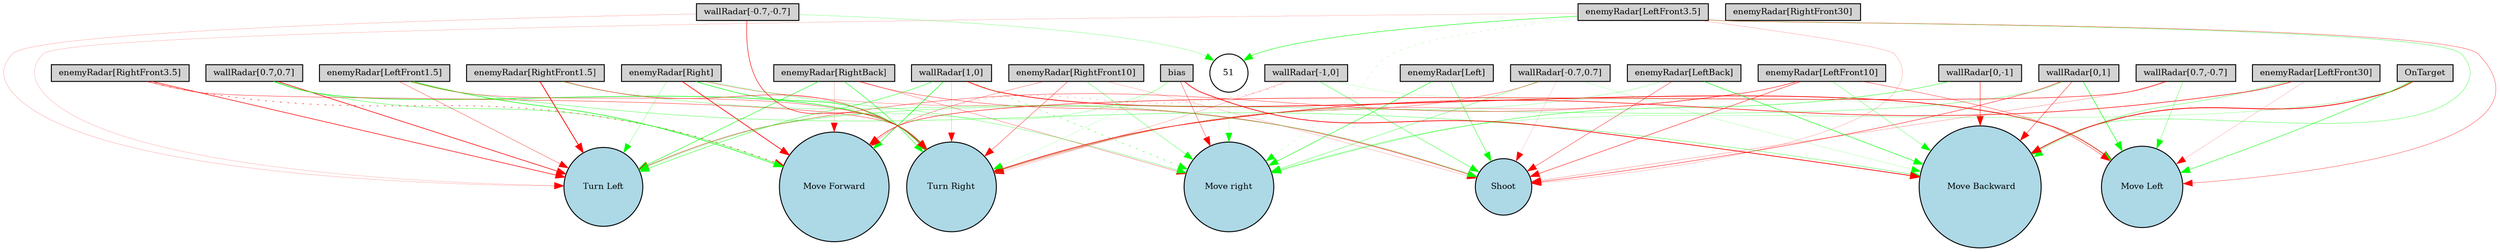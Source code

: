 digraph {
	node [fontsize=9 height=0.2 shape=circle width=0.2]
	"wallRadar[1,0]" [fillcolor=lightgray shape=box style=filled]
	"wallRadar[0,1]" [fillcolor=lightgray shape=box style=filled]
	"wallRadar[-1,0]" [fillcolor=lightgray shape=box style=filled]
	"wallRadar[0,-1]" [fillcolor=lightgray shape=box style=filled]
	"wallRadar[0.7,0.7]" [fillcolor=lightgray shape=box style=filled]
	"wallRadar[-0.7,0.7]" [fillcolor=lightgray shape=box style=filled]
	"wallRadar[-0.7,-0.7]" [fillcolor=lightgray shape=box style=filled]
	"wallRadar[0.7,-0.7]" [fillcolor=lightgray shape=box style=filled]
	"enemyRadar[RightBack]" [fillcolor=lightgray shape=box style=filled]
	"enemyRadar[LeftBack]" [fillcolor=lightgray shape=box style=filled]
	"enemyRadar[Right]" [fillcolor=lightgray shape=box style=filled]
	"enemyRadar[Left]" [fillcolor=lightgray shape=box style=filled]
	"enemyRadar[RightFront30]" [fillcolor=lightgray shape=box style=filled]
	"enemyRadar[LeftFront30]" [fillcolor=lightgray shape=box style=filled]
	"enemyRadar[RightFront10]" [fillcolor=lightgray shape=box style=filled]
	"enemyRadar[LeftFront10]" [fillcolor=lightgray shape=box style=filled]
	"enemyRadar[RightFront3.5]" [fillcolor=lightgray shape=box style=filled]
	"enemyRadar[LeftFront3.5]" [fillcolor=lightgray shape=box style=filled]
	"enemyRadar[RightFront1.5]" [fillcolor=lightgray shape=box style=filled]
	"enemyRadar[LeftFront1.5]" [fillcolor=lightgray shape=box style=filled]
	OnTarget [fillcolor=lightgray shape=box style=filled]
	bias [fillcolor=lightgray shape=box style=filled]
	Shoot [fillcolor=lightblue style=filled]
	"Move Forward" [fillcolor=lightblue style=filled]
	" Move Backward" [fillcolor=lightblue style=filled]
	"Move Left" [fillcolor=lightblue style=filled]
	"Move right" [fillcolor=lightblue style=filled]
	"Turn Left" [fillcolor=lightblue style=filled]
	"Turn Right" [fillcolor=lightblue style=filled]
	51 [fillcolor=white style=filled]
	"enemyRadar[RightBack]" -> Shoot [color=red penwidth=0.36210911253464306 style=solid]
	"wallRadar[0.7,-0.7]" -> "Move Left" [color=green penwidth=0.29902450951005666 style=solid]
	"wallRadar[-1,0]" -> "Move Left" [color=green penwidth=0.11041669766255383 style=solid]
	"enemyRadar[RightBack]" -> "Turn Left" [color=green penwidth=0.4912474636655124 style=solid]
	OnTarget -> "Move Left" [color=green penwidth=0.46795417508514603 style=solid]
	"enemyRadar[LeftFront3.5]" -> " Move Backward" [color=green penwidth=0.30645663173742366 style=solid]
	"enemyRadar[LeftFront10]" -> "Move Left" [color=red penwidth=0.3421420052608868 style=solid]
	"wallRadar[0,-1]" -> " Move Backward" [color=red penwidth=0.4541552259392707 style=solid]
	"enemyRadar[Right]" -> "Move right" [color=green penwidth=0.2639935809980013 style=solid]
	"enemyRadar[Right]" -> "Turn Right" [color=green penwidth=0.5758484973197856 style=solid]
	"wallRadar[-1,0]" -> Shoot [color=green penwidth=0.36836367058984754 style=solid]
	"wallRadar[-0.7,0.7]" -> Shoot [color=red penwidth=0.11292072094616869 style=solid]
	"enemyRadar[LeftFront3.5]" -> "Move right" [color=green penwidth=0.17713395958343472 style=dotted]
	"wallRadar[0.7,-0.7]" -> Shoot [color=red penwidth=0.19925035876387492 style=solid]
	"wallRadar[1,0]" -> "Turn Right" [color=red penwidth=0.14070699363958605 style=solid]
	"enemyRadar[RightBack]" -> "Move right" [color=red penwidth=0.2513790314072514 style=solid]
	"enemyRadar[RightFront3.5]" -> "Move Forward" [color=red penwidth=0.48890906911043697 style=dotted]
	"enemyRadar[Left]" -> Shoot [color=green penwidth=0.4079038733387912 style=solid]
	"enemyRadar[LeftFront30]" -> " Move Backward" [color=green penwidth=0.3057223209683265 style=solid]
	"wallRadar[1,0]" -> "Turn Left" [color=green penwidth=0.40370510196102327 style=solid]
	"wallRadar[1,0]" -> "Move right" [color=green penwidth=0.4218127639857936 style=dotted]
	"enemyRadar[RightFront3.5]" -> "Turn Left" [color=red penwidth=0.6190832214369436 style=solid]
	"enemyRadar[RightFront1.5]" -> "Turn Left" [color=red penwidth=0.8294254891107883 style=solid]
	"enemyRadar[LeftFront3.5]" -> "Move Left" [color=red penwidth=0.3092797924941595 style=solid]
	"enemyRadar[LeftFront1.5]" -> "Turn Right" [color=red penwidth=0.319147096028902 style=solid]
	"enemyRadar[RightFront10]" -> "Turn Right" [color=red penwidth=0.34076617253040753 style=solid]
	"wallRadar[-0.7,0.7]" -> " Move Backward" [color=green penwidth=0.1349254917364849 style=solid]
	"enemyRadar[RightBack]" -> "Move Forward" [color=red penwidth=0.15744206500399882 style=solid]
	"enemyRadar[RightFront1.5]" -> "Turn Right" [color=red penwidth=0.4119382098342579 style=solid]
	"enemyRadar[LeftFront1.5]" -> " Move Backward" [color=green penwidth=0.31561094309869886 style=solid]
	bias -> "Turn Right" [color=green penwidth=0.10273250929900418 style=solid]
	"enemyRadar[RightFront10]" -> Shoot [color=red penwidth=0.15490664685184177 style=solid]
	"enemyRadar[RightFront3.5]" -> "Turn Right" [color=red penwidth=0.36693159694642663 style=solid]
	"wallRadar[0.7,0.7]" -> "Move Forward" [color=green penwidth=0.34753321126161385 style=solid]
	"wallRadar[-0.7,0.7]" -> "Move right" [color=green penwidth=0.29924875484482133 style=solid]
	"enemyRadar[LeftFront10]" -> " Move Backward" [color=green penwidth=0.2663267130483077 style=solid]
	"enemyRadar[LeftBack]" -> Shoot [color=red penwidth=0.35201073339418876 style=solid]
	"enemyRadar[LeftFront3.5]" -> Shoot [color=red penwidth=0.15449195530679638 style=solid]
	"wallRadar[0.7,-0.7]" -> " Move Backward" [color=green penwidth=0.16283947303302057 style=dotted]
	"wallRadar[0.7,-0.7]" -> "Move Forward" [color=red penwidth=0.5169215935613793 style=solid]
	"wallRadar[0,1]" -> Shoot [color=red penwidth=0.4480045860621539 style=solid]
	"enemyRadar[LeftFront3.5]" -> "Turn Left" [color=red penwidth=0.1366489540462102 style=solid]
	"enemyRadar[Right]" -> Shoot [color=red penwidth=0.2356462080857876 style=solid]
	bias -> " Move Backward" [color=red penwidth=0.7500973247871487 style=solid]
	"wallRadar[1,0]" -> "Move Left" [color=red penwidth=0.7605547676365768 style=solid]
	"enemyRadar[RightFront1.5]" -> Shoot [color=green penwidth=0.25502539845536887 style=solid]
	"enemyRadar[LeftBack]" -> "Turn Right" [color=green penwidth=0.19360895638432607 style=solid]
	"wallRadar[-0.7,-0.7]" -> "Turn Right" [color=red penwidth=0.5424420107181679 style=solid]
	"wallRadar[0.7,0.7]" -> "Turn Left" [color=red penwidth=0.6562014280654855 style=solid]
	"enemyRadar[RightBack]" -> "Turn Right" [color=green penwidth=0.47971513210300043 style=solid]
	"enemyRadar[LeftBack]" -> " Move Backward" [color=green penwidth=0.5428933092401735 style=solid]
	"enemyRadar[RightFront10]" -> "Move Forward" [color=red penwidth=0.24671387222502617 style=solid]
	"wallRadar[0,1]" -> " Move Backward" [color=red penwidth=0.4125422567099024 style=solid]
	"wallRadar[-1,0]" -> "Turn Right" [color=red penwidth=0.17449883125025178 style=solid]
	"wallRadar[1,0]" -> "Move Forward" [color=green penwidth=0.5750456867870011 style=solid]
	"enemyRadar[Left]" -> "Move right" [color=green penwidth=0.48242689576785214 style=solid]
	"enemyRadar[LeftFront10]" -> "Turn Right" [color=red penwidth=0.2745536374310762 style=solid]
	"wallRadar[-0.7,-0.7]" -> "Turn Left" [color=red penwidth=0.147467286391385 style=solid]
	"wallRadar[-0.7,0.7]" -> "Turn Right" [color=red penwidth=0.2826187472816136 style=solid]
	bias -> "Turn Left" [color=green penwidth=0.22044278431822018 style=solid]
	"enemyRadar[LeftFront1.5]" -> "Turn Left" [color=red penwidth=0.30463962689567503 style=solid]
	OnTarget -> " Move Backward" [color=red penwidth=0.8420006011350394 style=solid]
	"enemyRadar[LeftFront10]" -> "Turn Left" [color=red penwidth=0.3500452356688706 style=solid]
	"enemyRadar[Right]" -> "Move Forward" [color=red penwidth=0.7282705488373312 style=solid]
	"wallRadar[0,1]" -> "Move Left" [color=green penwidth=0.5506270121661178 style=solid]
	bias -> "Move right" [color=red penwidth=0.33057843860003344 style=solid]
	"wallRadar[0,1]" -> "Turn Left" [color=green penwidth=0.27379651343346023 style=solid]
	"enemyRadar[Right]" -> "Turn Left" [color=green penwidth=0.21934532746413954 style=solid]
	"wallRadar[0,-1]" -> "Move right" [color=green penwidth=0.4099953868421349 style=solid]
	OnTarget -> "Move right" [color=green penwidth=0.19586316179476326 style=solid]
	"enemyRadar[RightFront10]" -> "Move right" [color=green penwidth=0.28858215818737487 style=solid]
	"enemyRadar[LeftFront30]" -> "Turn Right" [color=red penwidth=0.6018813375357555 style=solid]
	"wallRadar[0.7,0.7]" -> "Turn Right" [color=green penwidth=0.6094516338590248 style=solid]
	"enemyRadar[LeftFront10]" -> Shoot [color=red penwidth=0.454003302584842 style=solid]
	"enemyRadar[LeftFront1.5]" -> "Move Forward" [color=green penwidth=0.6141225349000695 style=solid]
	"wallRadar[-1,0]" -> "Move Forward" [color=red penwidth=0.21185744576988658 style=dotted]
	"enemyRadar[LeftFront30]" -> "Move Left" [color=red penwidth=0.13634943094103735 style=solid]
	"enemyRadar[LeftFront3.5]" -> 51 [color=green penwidth=0.49122360673924614 style=solid]
	51 -> "Move right" [color=green penwidth=0.1305734601835742 style=solid]
	"wallRadar[-0.7,-0.7]" -> 51 [color=green penwidth=0.20945083302008988 style=solid]
}
